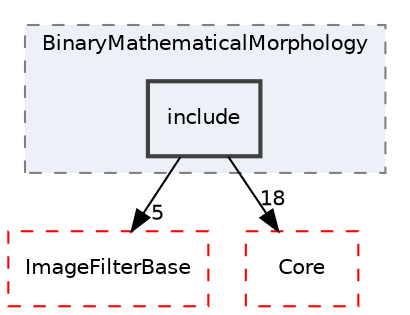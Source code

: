 digraph "include"
{
 // LATEX_PDF_SIZE
  edge [fontname="Helvetica",fontsize="10",labelfontname="Helvetica",labelfontsize="10"];
  node [fontname="Helvetica",fontsize="10",shape=record];
  compound=true
  subgraph clusterdir_7acd9ad4fe6721b0c22836ea61a4cc00 {
    graph [ bgcolor="#edf0f7", pencolor="grey50", style="filled,dashed,", label="BinaryMathematicalMorphology", fontname="Helvetica", fontsize="10", URL="dir_7acd9ad4fe6721b0c22836ea61a4cc00.html"]
  dir_df405b5af9f1c6a00e7aae9089d6d77d [shape=box, label="include", style="filled,bold,", fillcolor="#edf0f7", color="grey25", URL="dir_df405b5af9f1c6a00e7aae9089d6d77d.html"];
  }
  dir_a5e0762988512223861a3264c6133bea [shape=box, label="ImageFilterBase", style="dashed,", fillcolor="#edf0f7", color="red", URL="dir_a5e0762988512223861a3264c6133bea.html"];
  dir_cac7f9cecb9aa42a0bd05452dddd8a21 [shape=box, label="Core", style="dashed,", fillcolor="#edf0f7", color="red", URL="dir_cac7f9cecb9aa42a0bd05452dddd8a21.html"];
  dir_df405b5af9f1c6a00e7aae9089d6d77d->dir_a5e0762988512223861a3264c6133bea [headlabel="5", labeldistance=1.5 headhref="dir_000076_000050.html"];
  dir_df405b5af9f1c6a00e7aae9089d6d77d->dir_cac7f9cecb9aa42a0bd05452dddd8a21 [headlabel="18", labeldistance=1.5 headhref="dir_000076_000014.html"];
}
